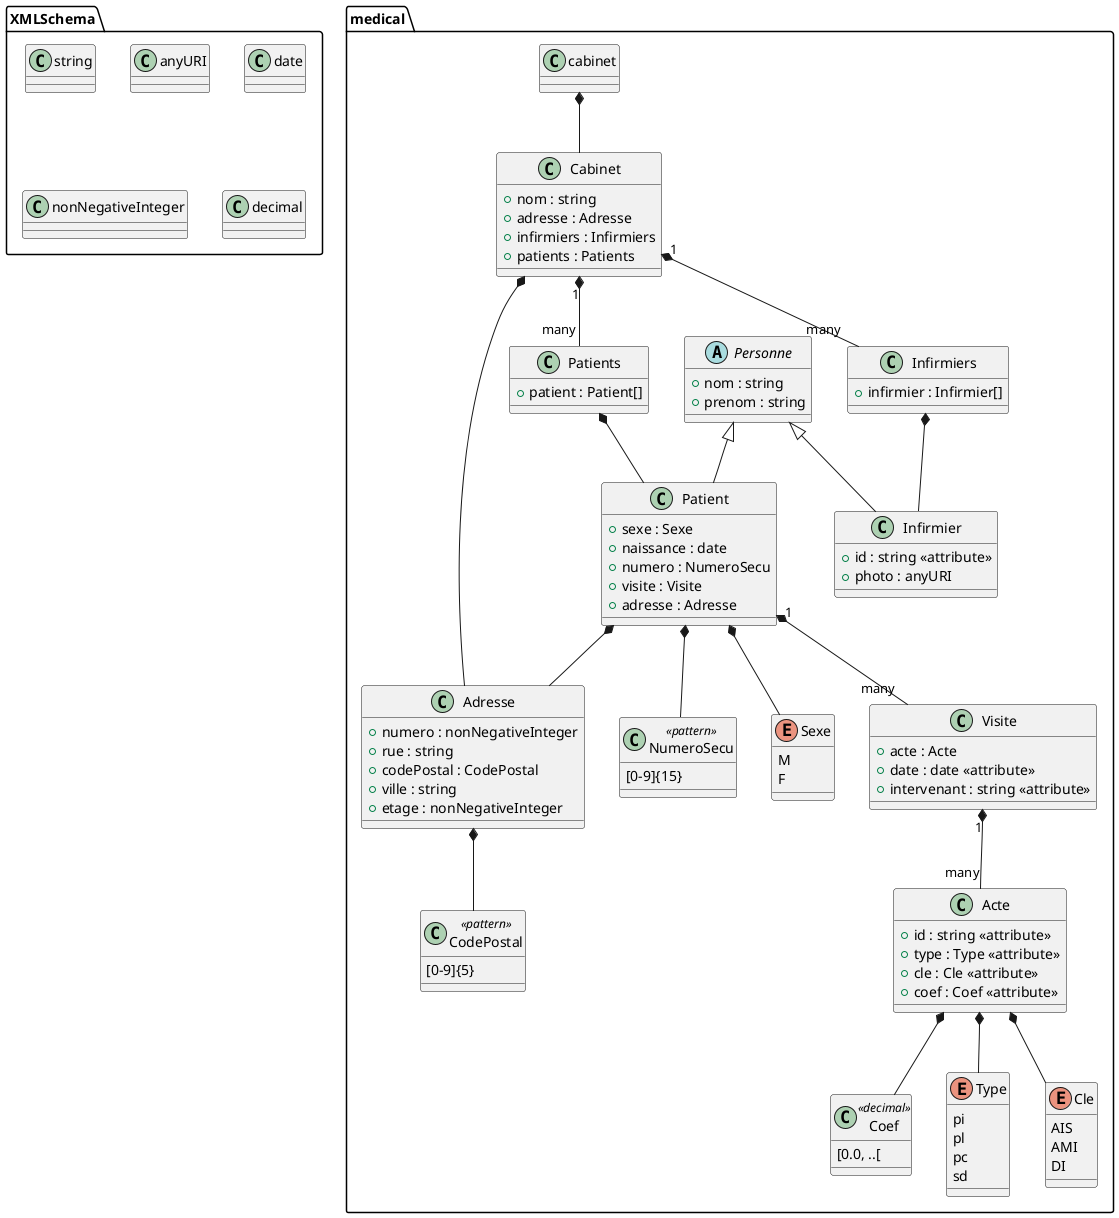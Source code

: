 @startuml
'https://plantuml.com/class-diagram

namespace medical {
    abstract class Personne {
        +nom : string
        +prenom : string
    }
    
    class cabinet {
    
    }
    
    class Cabinet {
        +nom : string
        +adresse : Adresse
        +infirmiers : Infirmiers 
        +patients : Patients 
    }
    
    class Infirmiers {
        +infirmier : Infirmier[]
    }
    
    class Patients {
        +patient : Patient[]
    }
    
    class Patient {
        +sexe : Sexe 
        +naissance : date
        +numero : NumeroSecu
        +visite : Visite 
        +adresse : Adresse
    }
    
    class Infirmier {
        +id : string << attribute >>
        +photo : anyURI
    }
    
    class Adresse {
        +numero : nonNegativeInteger
        +rue : string
        +codePostal : CodePostal 
        +ville : string
        +etage : nonNegativeInteger
    }
    
    class Visite {
        +acte : Acte 
        +date : date << attribute >>
        +intervenant : string << attribute >>
    }
    
    class Acte {
        +id : string << attribute >>
        +type : Type << attribute >>
        +cle : Cle << attribute >>
        +coef : Coef << attribute >>
    }
    
    class NumeroSecu << pattern >> {
        [0-9]{15}
    }
    
    class CodePostal << pattern >> {
        [0-9]{5}
    }
    
    class Coef << decimal >> {
        [0.0, ..[
    }
        
    enum Sexe {
        M 
        F 
    }
    
    enum Type {
        pi
        pl
        pc
        sd
    }
    
    enum Cle {
        AIS 
        AMI 
        DI 
    }
    
    Personne <|-- Infirmier
    Personne <|-- Patient
    Cabinet "1" *-- "many" Patients    
    Cabinet "1" *-- "many" Infirmiers
    Patients *-- Patient
    Infirmiers *-- Infirmier
    Cabinet *-- Adresse
    Patient *-- Adresse
    cabinet *-- Cabinet
    Patient *-- Sexe
    Patient "1" *-- "many" Visite
    Acte *-- Type
    Visite "1" *-- "many" Acte
    Adresse *-- CodePostal
    Acte *-- Cle
    Acte *-- Coef
    Patient *-- NumeroSecu
    
}

namespace XMLSchema {
    class string
    
    class anyURI
        
    class date
    
    class nonNegativeInteger
    
    class decimal
}

@enduml